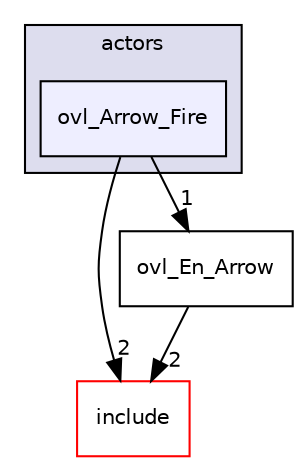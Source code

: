 digraph "src/overlays/actors/ovl_Arrow_Fire" {
  compound=true
  node [ fontsize="10", fontname="Helvetica"];
  edge [ labelfontsize="10", labelfontname="Helvetica"];
  subgraph clusterdir_e93473484be31ce7bcb356bd643a22f8 {
    graph [ bgcolor="#ddddee", pencolor="black", label="actors" fontname="Helvetica", fontsize="10", URL="dir_e93473484be31ce7bcb356bd643a22f8.html"]
  dir_f6abcdc4d60f1682279c7546ddee9bb2 [shape=box, label="ovl_Arrow_Fire", style="filled", fillcolor="#eeeeff", pencolor="black", URL="dir_f6abcdc4d60f1682279c7546ddee9bb2.html"];
  }
  dir_d44c64559bbebec7f509842c48db8b23 [shape=box label="include" fillcolor="white" style="filled" color="red" URL="dir_d44c64559bbebec7f509842c48db8b23.html"];
  dir_542b84499cc62bd1192ca532e550e936 [shape=box label="ovl_En_Arrow" URL="dir_542b84499cc62bd1192ca532e550e936.html"];
  dir_f6abcdc4d60f1682279c7546ddee9bb2->dir_d44c64559bbebec7f509842c48db8b23 [headlabel="2", labeldistance=1.5 headhref="dir_000013_000000.html"];
  dir_f6abcdc4d60f1682279c7546ddee9bb2->dir_542b84499cc62bd1192ca532e550e936 [headlabel="1", labeldistance=1.5 headhref="dir_000013_000182.html"];
  dir_542b84499cc62bd1192ca532e550e936->dir_d44c64559bbebec7f509842c48db8b23 [headlabel="2", labeldistance=1.5 headhref="dir_000182_000000.html"];
}
